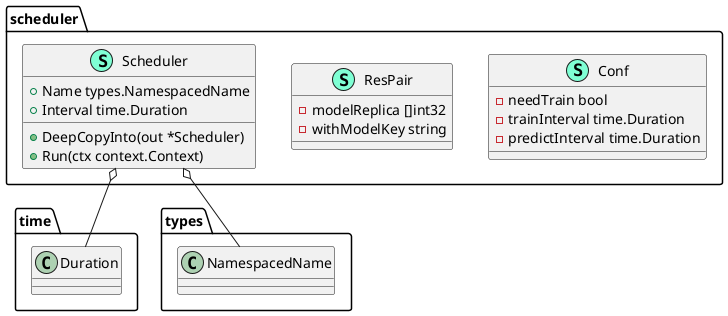 @startuml
namespace scheduler {
    class Conf << (S,Aquamarine) >> {
        - needTrain bool
        - trainInterval time.Duration
        - predictInterval time.Duration

    }
    class ResPair << (S,Aquamarine) >> {
        - modelReplica []int32
        - withModelKey string

    }
    class Scheduler << (S,Aquamarine) >> {
        + Name types.NamespacedName
        + Interval time.Duration

        + DeepCopyInto(out *Scheduler) 
        + Run(ctx context.Context) 

    }
}


"scheduler.Scheduler" o-- "time.Duration"
"scheduler.Scheduler" o-- "types.NamespacedName"

@enduml
